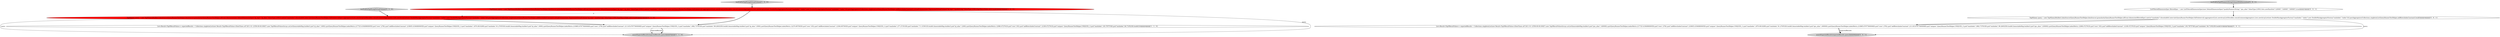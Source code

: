 digraph {
4 [style = filled, label = "testFullOnTopNLongVirtualColumn['0', '1', '0']", fillcolor = lightgray, shape = diamond image = "AAA0AAABBB2BBB"];
3 [style = filled, label = "List<Result<TopNResultValue>> expectedResults = Collections.singletonList(new Result<TopNResultValue>(DateTimes.of(\"2011-01-12T00:00:00.000Z\"),new TopNResultValue(Arrays.asList(ImmutableMap.builder().put(\"ql_alias\",1400L).put(QueryRunnerTestHelper.indexMetric,217725.41940800005D).put(\"rows\",279L).put(\"addRowsIndexConstant\",218005.41940800005D).put(\"uniques\",QueryRunnerTestHelper.UNIQUES_1).put(\"maxIndex\",1870.061029D).put(\"minIndex\",91.270553D).build(),ImmutableMap.builder().put(\"ql_alias\",1600L).put(QueryRunnerTestHelper.indexMetric,210865.67977600006D).put(\"rows\",279L).put(\"addRowsIndexConstant\",211145.67977600006D).put(\"uniques\",QueryRunnerTestHelper.UNIQUES_1).put(\"maxIndex\",1862.737933D).put(\"minIndex\",99.284525D).build(),ImmutableMap.builder().put(\"ql_alias\",1000L).put(QueryRunnerTestHelper.indexMetric,12270.807093D).put(\"rows\",93L).put(\"addRowsIndexConstant\",12364.807093D).put(\"uniques\",QueryRunnerTestHelper.UNIQUES_1).put(\"maxIndex\",277.273533D).put(\"minIndex\",71.315931D).build(),ImmutableMap.builder().put(\"ql_alias\",1200L).put(QueryRunnerTestHelper.indexMetric,12086.472791D).put(\"rows\",93L).put(\"addRowsIndexConstant\",12180.472791D).put(\"uniques\",QueryRunnerTestHelper.UNIQUES_1).put(\"maxIndex\",193.787574D).put(\"minIndex\",84.710523D).build()))))@@@4@@@['1', '1', '0']", fillcolor = white, shape = ellipse image = "AAA0AAABBB1BBB"];
6 [style = filled, label = "TopNQuery query = new TopNQueryBuilder().dataSource(QueryRunnerTestHelper.dataSource).granularity(QueryRunnerTestHelper.allGran).dimension(filteredSpec).metric(\"maxIndex\").threshold(4).intervals(QueryRunnerTestHelper.fullOnInterval).aggregators(Lists.newArrayList(Iterables.concat(commonAggregators,Lists.newArrayList(new DoubleMaxAggregatorFactory(\"maxIndex\",\"index\"),new DoubleMinAggregatorFactory(\"minIndex\",\"index\"))))).postAggregators(Collections.singletonList(QueryRunnerTestHelper.addRowsIndexConstant)).build()@@@4@@@['0', '0', '1']", fillcolor = white, shape = ellipse image = "AAA0AAABBB3BBB"];
9 [style = filled, label = "List<Result<TopNResultValue>> expectedResults = Collections.singletonList(new Result<TopNResultValue>(DateTimes.of(\"2011-01-12T00:00:00.000Z\"),new TopNResultValue(Arrays.asList(ImmutableMap.builder().put(\"qns_alias\",140000L).put(QueryRunnerTestHelper.indexMetric,217725.41940800005D).put(\"rows\",279L).put(\"addRowsIndexConstant\",218005.41940800005D).put(\"uniques\",QueryRunnerTestHelper.UNIQUES_1).put(\"maxIndex\",1870.061029D).put(\"minIndex\",91.270553D).build(),ImmutableMap.builder().put(\"qns_alias\",160000L).put(QueryRunnerTestHelper.indexMetric,210865.67977600006D).put(\"rows\",279L).put(\"addRowsIndexConstant\",211145.67977600006D).put(\"uniques\",QueryRunnerTestHelper.UNIQUES_1).put(\"maxIndex\",1862.737933D).put(\"minIndex\",99.284525D).build(),ImmutableMap.builder().put(\"qns_alias\",120000L).put(QueryRunnerTestHelper.indexMetric,12086.472791D).put(\"rows\",93L).put(\"addRowsIndexConstant\",12180.472791D).put(\"uniques\",QueryRunnerTestHelper.UNIQUES_1).put(\"maxIndex\",193.787574D).put(\"minIndex\",84.710523D).build()))))@@@5@@@['0', '0', '1']", fillcolor = white, shape = ellipse image = "AAA0AAABBB3BBB"];
10 [style = filled, label = "assertExpectedResults(expectedResults,query)@@@6@@@['0', '0', '1']", fillcolor = lightgray, shape = ellipse image = "AAA0AAABBB3BBB"];
0 [style = filled, label = "testFullOnTopNLongVirtualColumn['1', '0', '0']", fillcolor = lightgray, shape = diamond image = "AAA0AAABBB1BBB"];
1 [style = filled, label = "assertExpectedResults(expectedResults,query)@@@5@@@['1', '1', '0']", fillcolor = lightgray, shape = ellipse image = "AAA0AAABBB1BBB"];
7 [style = filled, label = "ListFilteredDimensionSpec filteredSpec = new ListFilteredDimensionSpec(new DefaultDimensionSpec(\"qualityNumericString\",\"qns_alias\",ValueType.LONG),Sets.newHashSet(\"120000\",\"140000\",\"160000\"),true)@@@3@@@['0', '0', '1']", fillcolor = white, shape = ellipse image = "AAA0AAABBB3BBB"];
5 [style = filled, label = "TopNQuery query = new TopNQueryBuilder().dataSource(QueryRunnerTestHelper.dataSource).granularity(QueryRunnerTestHelper.allGran).dimension(new DefaultDimensionSpec(\"ql_expr\",\"ql_alias\",ValueType.LONG)).metric(\"maxIndex\").threshold(4).intervals(QueryRunnerTestHelper.fullOnIntervalSpec).aggregators(Lists.newArrayList(Iterables.concat(commonAggregators,Lists.newArrayList(new DoubleMaxAggregatorFactory(\"maxIndex\",\"index\"),new DoubleMinAggregatorFactory(\"minIndex\",\"index\"))))).postAggregators(Collections.singletonList(QueryRunnerTestHelper.addRowsIndexConstant)).virtualColumns(new ExpressionVirtualColumn(\"ql_expr\",\"qualityLong\",ValueType.LONG,ExprMacroTable.nil())).build()@@@3@@@['0', '1', '0']", fillcolor = red, shape = ellipse image = "AAA1AAABBB2BBB"];
2 [style = filled, label = "TopNQuery query = new TopNQueryBuilder().dataSource(QueryRunnerTestHelper.dataSource).granularity(QueryRunnerTestHelper.allGran).dimension(new DefaultDimensionSpec(\"ql_expr\",\"ql_alias\",ValueType.LONG)).metric(\"maxIndex\").threshold(4).intervals(QueryRunnerTestHelper.fullOnInterval).aggregators(Lists.newArrayList(Iterables.concat(commonAggregators,Lists.newArrayList(new DoubleMaxAggregatorFactory(\"maxIndex\",\"index\"),new DoubleMinAggregatorFactory(\"minIndex\",\"index\"))))).postAggregators(Collections.singletonList(QueryRunnerTestHelper.addRowsIndexConstant)).virtualColumns(new ExpressionVirtualColumn(\"ql_expr\",\"qualityLong\",ValueType.LONG,ExprMacroTable.nil())).build()@@@3@@@['1', '0', '0']", fillcolor = red, shape = ellipse image = "AAA1AAABBB1BBB"];
8 [style = filled, label = "testFullOnTopNNumericStringColumnWithDecoration['0', '0', '1']", fillcolor = lightgray, shape = diamond image = "AAA0AAABBB3BBB"];
8->7 [style = bold, label=""];
5->3 [style = bold, label=""];
2->5 [style = dashed, label="0"];
7->6 [style = bold, label=""];
2->1 [style = solid, label="query"];
6->9 [style = bold, label=""];
9->10 [style = bold, label=""];
3->1 [style = bold, label=""];
5->1 [style = solid, label="query"];
3->1 [style = solid, label="expectedResults"];
4->5 [style = bold, label=""];
6->10 [style = solid, label="query"];
9->10 [style = solid, label="expectedResults"];
2->3 [style = bold, label=""];
0->2 [style = bold, label=""];
}
